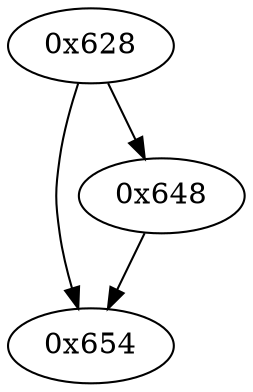 strict digraph "" {
	"0x654"	 [opcode="[u'mov', u'pop']"];
	"0x628"	 [opcode="[u'push', u'mov', u'ldr', u'ldr', u'add', u'bl', u'cmp', u'b']"];
	"0x628" -> "0x654";
	"0x648"	 [opcode="[u'ldr', u'add', u'bl']"];
	"0x628" -> "0x648";
	"0x648" -> "0x654";
}
